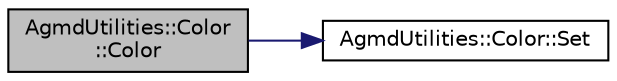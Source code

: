 digraph "AgmdUtilities::Color::Color"
{
  edge [fontname="Helvetica",fontsize="10",labelfontname="Helvetica",labelfontsize="10"];
  node [fontname="Helvetica",fontsize="10",shape=record];
  rankdir="LR";
  Node1 [label="AgmdUtilities::Color\l::Color",height=0.2,width=0.4,color="black", fillcolor="grey75", style="filled" fontcolor="black"];
  Node1 -> Node2 [color="midnightblue",fontsize="10",style="solid",fontname="Helvetica"];
  Node2 [label="AgmdUtilities::Color::Set",height=0.2,width=0.4,color="black", fillcolor="white", style="filled",URL="$class_agmd_utilities_1_1_color.html#ac83264d4c8e976d243366041dc930873"];
}
